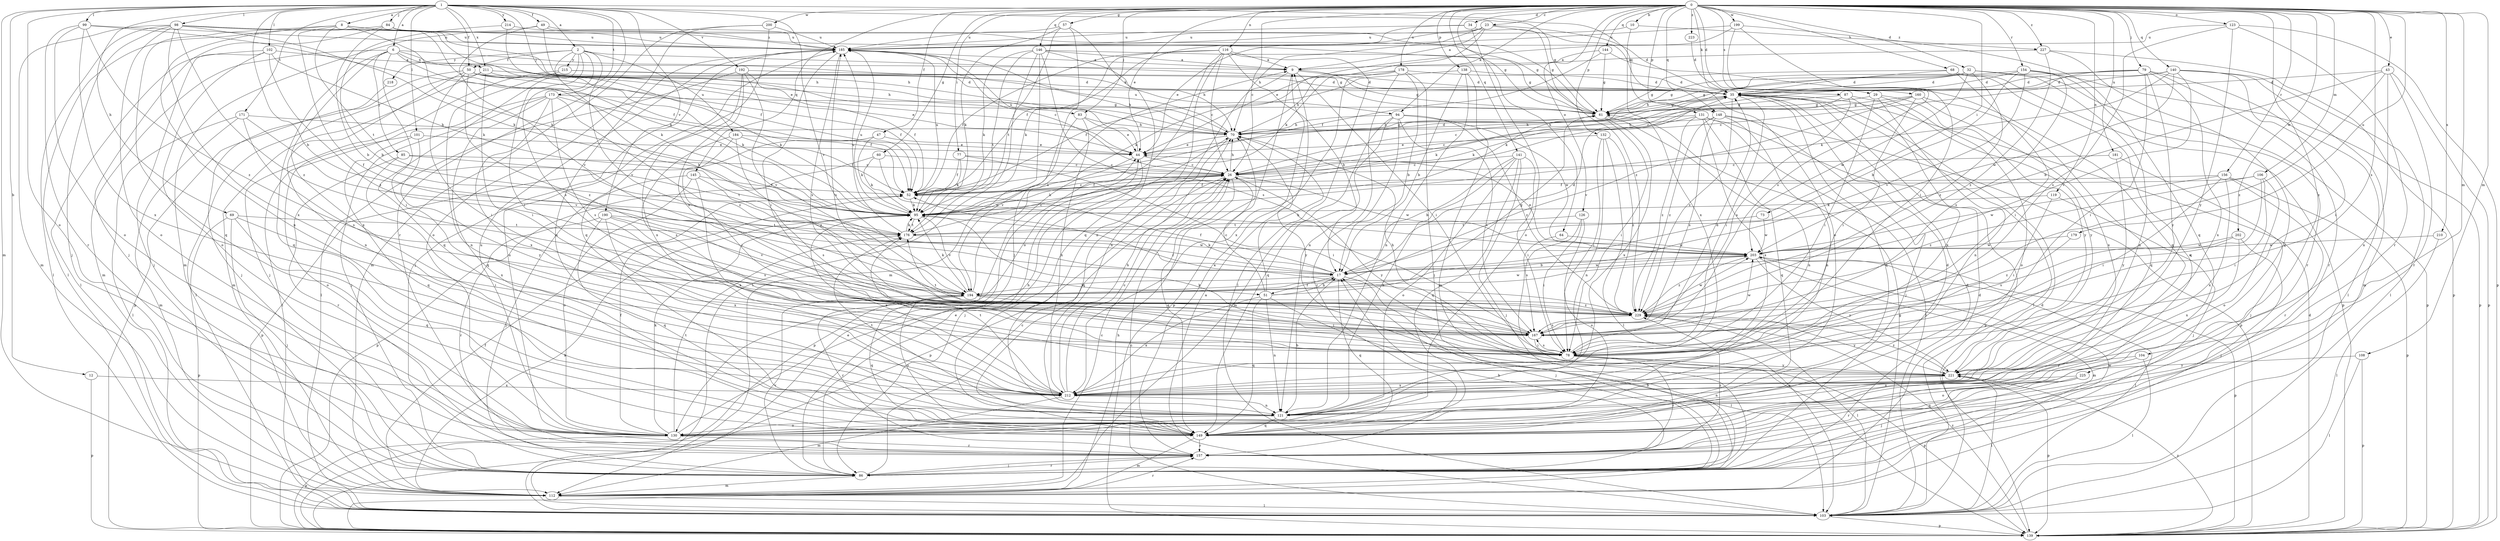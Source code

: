 strict digraph  {
0;
1;
2;
6;
8;
9;
10;
12;
17;
23;
26;
29;
32;
34;
35;
43;
44;
47;
49;
50;
51;
52;
57;
60;
61;
64;
68;
69;
70;
73;
77;
78;
79;
83;
84;
85;
86;
87;
94;
95;
98;
99;
101;
102;
103;
104;
106;
108;
112;
116;
119;
121;
123;
126;
130;
131;
132;
138;
139;
140;
141;
144;
145;
146;
148;
149;
154;
156;
157;
160;
167;
171;
173;
176;
178;
179;
181;
184;
185;
190;
192;
194;
199;
200;
202;
203;
210;
211;
212;
214;
215;
218;
221;
223;
225;
227;
229;
0 -> 10  [label=b];
0 -> 23  [label=c];
0 -> 26  [label=c];
0 -> 29  [label=d];
0 -> 32  [label=d];
0 -> 34  [label=d];
0 -> 43  [label=e];
0 -> 44  [label=e];
0 -> 47  [label=f];
0 -> 57  [label=g];
0 -> 60  [label=g];
0 -> 64  [label=h];
0 -> 68  [label=h];
0 -> 73  [label=i];
0 -> 77  [label=i];
0 -> 79  [label=j];
0 -> 83  [label=j];
0 -> 87  [label=k];
0 -> 94  [label=k];
0 -> 104  [label=m];
0 -> 106  [label=m];
0 -> 108  [label=m];
0 -> 116  [label=n];
0 -> 119  [label=n];
0 -> 123  [label=o];
0 -> 126  [label=o];
0 -> 131  [label=p];
0 -> 132  [label=p];
0 -> 138  [label=p];
0 -> 140  [label=q];
0 -> 141  [label=q];
0 -> 144  [label=q];
0 -> 145  [label=q];
0 -> 146  [label=q];
0 -> 148  [label=q];
0 -> 154  [label=r];
0 -> 156  [label=r];
0 -> 160  [label=s];
0 -> 167  [label=s];
0 -> 178  [label=u];
0 -> 179  [label=u];
0 -> 181  [label=u];
0 -> 199  [label=w];
0 -> 200  [label=w];
0 -> 202  [label=w];
0 -> 210  [label=x];
0 -> 223  [label=z];
0 -> 225  [label=z];
0 -> 227  [label=z];
1 -> 2  [label=a];
1 -> 6  [label=a];
1 -> 8  [label=a];
1 -> 12  [label=b];
1 -> 17  [label=b];
1 -> 49  [label=f];
1 -> 50  [label=f];
1 -> 61  [label=g];
1 -> 69  [label=h];
1 -> 83  [label=j];
1 -> 84  [label=j];
1 -> 98  [label=l];
1 -> 99  [label=l];
1 -> 101  [label=l];
1 -> 102  [label=l];
1 -> 112  [label=m];
1 -> 130  [label=o];
1 -> 148  [label=q];
1 -> 157  [label=r];
1 -> 171  [label=t];
1 -> 173  [label=t];
1 -> 190  [label=v];
1 -> 192  [label=v];
1 -> 194  [label=v];
1 -> 211  [label=x];
1 -> 214  [label=y];
2 -> 17  [label=b];
2 -> 50  [label=f];
2 -> 61  [label=g];
2 -> 78  [label=i];
2 -> 149  [label=q];
2 -> 167  [label=s];
2 -> 184  [label=u];
2 -> 194  [label=v];
2 -> 215  [label=y];
2 -> 218  [label=y];
6 -> 70  [label=h];
6 -> 78  [label=i];
6 -> 85  [label=j];
6 -> 94  [label=k];
6 -> 95  [label=k];
6 -> 112  [label=m];
6 -> 149  [label=q];
6 -> 211  [label=x];
6 -> 212  [label=x];
8 -> 51  [label=f];
8 -> 61  [label=g];
8 -> 95  [label=k];
8 -> 121  [label=n];
8 -> 149  [label=q];
8 -> 176  [label=t];
8 -> 185  [label=u];
9 -> 35  [label=d];
9 -> 61  [label=g];
9 -> 78  [label=i];
9 -> 121  [label=n];
9 -> 139  [label=p];
10 -> 185  [label=u];
10 -> 212  [label=x];
10 -> 227  [label=z];
12 -> 139  [label=p];
12 -> 212  [label=x];
17 -> 35  [label=d];
17 -> 51  [label=f];
17 -> 52  [label=f];
17 -> 86  [label=j];
17 -> 95  [label=k];
17 -> 149  [label=q];
17 -> 194  [label=v];
17 -> 203  [label=w];
23 -> 9  [label=a];
23 -> 35  [label=d];
23 -> 44  [label=e];
23 -> 70  [label=h];
23 -> 95  [label=k];
23 -> 130  [label=o];
23 -> 185  [label=u];
26 -> 52  [label=f];
26 -> 70  [label=h];
26 -> 95  [label=k];
26 -> 139  [label=p];
26 -> 149  [label=q];
26 -> 203  [label=w];
26 -> 221  [label=y];
29 -> 61  [label=g];
29 -> 78  [label=i];
29 -> 121  [label=n];
29 -> 130  [label=o];
29 -> 221  [label=y];
32 -> 35  [label=d];
32 -> 61  [label=g];
32 -> 95  [label=k];
32 -> 121  [label=n];
32 -> 139  [label=p];
32 -> 203  [label=w];
32 -> 229  [label=z];
34 -> 52  [label=f];
34 -> 130  [label=o];
34 -> 185  [label=u];
34 -> 229  [label=z];
35 -> 61  [label=g];
35 -> 78  [label=i];
35 -> 95  [label=k];
35 -> 103  [label=l];
35 -> 149  [label=q];
35 -> 229  [label=z];
43 -> 17  [label=b];
43 -> 35  [label=d];
43 -> 121  [label=n];
43 -> 139  [label=p];
43 -> 157  [label=r];
43 -> 229  [label=z];
44 -> 26  [label=c];
44 -> 35  [label=d];
44 -> 86  [label=j];
44 -> 139  [label=p];
44 -> 185  [label=u];
47 -> 44  [label=e];
47 -> 95  [label=k];
47 -> 139  [label=p];
49 -> 61  [label=g];
49 -> 70  [label=h];
49 -> 112  [label=m];
49 -> 185  [label=u];
49 -> 194  [label=v];
50 -> 35  [label=d];
50 -> 44  [label=e];
50 -> 52  [label=f];
50 -> 78  [label=i];
50 -> 95  [label=k];
50 -> 121  [label=n];
50 -> 139  [label=p];
50 -> 229  [label=z];
51 -> 17  [label=b];
51 -> 26  [label=c];
51 -> 61  [label=g];
51 -> 70  [label=h];
51 -> 103  [label=l];
51 -> 121  [label=n];
51 -> 149  [label=q];
51 -> 212  [label=x];
52 -> 26  [label=c];
52 -> 95  [label=k];
52 -> 185  [label=u];
57 -> 86  [label=j];
57 -> 95  [label=k];
57 -> 149  [label=q];
57 -> 176  [label=t];
57 -> 185  [label=u];
60 -> 26  [label=c];
60 -> 95  [label=k];
60 -> 139  [label=p];
60 -> 203  [label=w];
61 -> 70  [label=h];
61 -> 78  [label=i];
61 -> 149  [label=q];
61 -> 212  [label=x];
64 -> 139  [label=p];
64 -> 203  [label=w];
68 -> 35  [label=d];
68 -> 61  [label=g];
68 -> 78  [label=i];
68 -> 139  [label=p];
68 -> 149  [label=q];
69 -> 78  [label=i];
69 -> 86  [label=j];
69 -> 139  [label=p];
69 -> 149  [label=q];
69 -> 176  [label=t];
70 -> 44  [label=e];
70 -> 61  [label=g];
70 -> 149  [label=q];
70 -> 185  [label=u];
70 -> 221  [label=y];
73 -> 176  [label=t];
73 -> 203  [label=w];
77 -> 26  [label=c];
77 -> 52  [label=f];
77 -> 78  [label=i];
77 -> 95  [label=k];
78 -> 35  [label=d];
78 -> 70  [label=h];
78 -> 95  [label=k];
78 -> 139  [label=p];
78 -> 157  [label=r];
78 -> 167  [label=s];
78 -> 221  [label=y];
79 -> 26  [label=c];
79 -> 35  [label=d];
79 -> 70  [label=h];
79 -> 78  [label=i];
79 -> 103  [label=l];
79 -> 157  [label=r];
79 -> 212  [label=x];
79 -> 221  [label=y];
83 -> 44  [label=e];
83 -> 70  [label=h];
83 -> 194  [label=v];
83 -> 212  [label=x];
84 -> 17  [label=b];
84 -> 61  [label=g];
84 -> 86  [label=j];
84 -> 95  [label=k];
84 -> 103  [label=l];
84 -> 185  [label=u];
85 -> 26  [label=c];
85 -> 157  [label=r];
85 -> 176  [label=t];
85 -> 212  [label=x];
86 -> 17  [label=b];
86 -> 26  [label=c];
86 -> 35  [label=d];
86 -> 44  [label=e];
86 -> 112  [label=m];
86 -> 157  [label=r];
86 -> 194  [label=v];
86 -> 203  [label=w];
87 -> 61  [label=g];
87 -> 95  [label=k];
87 -> 167  [label=s];
87 -> 212  [label=x];
87 -> 221  [label=y];
94 -> 70  [label=h];
94 -> 112  [label=m];
94 -> 149  [label=q];
94 -> 157  [label=r];
94 -> 167  [label=s];
94 -> 203  [label=w];
94 -> 229  [label=z];
95 -> 176  [label=t];
95 -> 185  [label=u];
95 -> 194  [label=v];
95 -> 212  [label=x];
98 -> 52  [label=f];
98 -> 70  [label=h];
98 -> 86  [label=j];
98 -> 95  [label=k];
98 -> 103  [label=l];
98 -> 112  [label=m];
98 -> 130  [label=o];
98 -> 185  [label=u];
98 -> 212  [label=x];
98 -> 229  [label=z];
99 -> 52  [label=f];
99 -> 130  [label=o];
99 -> 157  [label=r];
99 -> 185  [label=u];
99 -> 212  [label=x];
99 -> 229  [label=z];
101 -> 44  [label=e];
101 -> 130  [label=o];
101 -> 149  [label=q];
101 -> 221  [label=y];
102 -> 9  [label=a];
102 -> 86  [label=j];
102 -> 95  [label=k];
102 -> 103  [label=l];
102 -> 130  [label=o];
102 -> 229  [label=z];
103 -> 9  [label=a];
103 -> 26  [label=c];
103 -> 35  [label=d];
103 -> 44  [label=e];
103 -> 61  [label=g];
103 -> 139  [label=p];
104 -> 103  [label=l];
104 -> 130  [label=o];
104 -> 221  [label=y];
106 -> 52  [label=f];
106 -> 78  [label=i];
106 -> 130  [label=o];
106 -> 167  [label=s];
106 -> 229  [label=z];
108 -> 103  [label=l];
108 -> 139  [label=p];
108 -> 221  [label=y];
112 -> 17  [label=b];
112 -> 26  [label=c];
112 -> 35  [label=d];
112 -> 52  [label=f];
112 -> 95  [label=k];
112 -> 103  [label=l];
112 -> 157  [label=r];
116 -> 9  [label=a];
116 -> 17  [label=b];
116 -> 26  [label=c];
116 -> 52  [label=f];
116 -> 95  [label=k];
116 -> 103  [label=l];
116 -> 121  [label=n];
116 -> 130  [label=o];
119 -> 78  [label=i];
119 -> 86  [label=j];
119 -> 95  [label=k];
121 -> 17  [label=b];
121 -> 130  [label=o];
121 -> 149  [label=q];
121 -> 176  [label=t];
123 -> 139  [label=p];
123 -> 157  [label=r];
123 -> 167  [label=s];
123 -> 185  [label=u];
123 -> 221  [label=y];
126 -> 78  [label=i];
126 -> 130  [label=o];
126 -> 167  [label=s];
126 -> 176  [label=t];
130 -> 52  [label=f];
130 -> 70  [label=h];
130 -> 95  [label=k];
130 -> 139  [label=p];
130 -> 157  [label=r];
130 -> 176  [label=t];
130 -> 185  [label=u];
131 -> 26  [label=c];
131 -> 70  [label=h];
131 -> 103  [label=l];
131 -> 121  [label=n];
131 -> 139  [label=p];
131 -> 212  [label=x];
131 -> 229  [label=z];
132 -> 44  [label=e];
132 -> 78  [label=i];
132 -> 103  [label=l];
132 -> 121  [label=n];
132 -> 229  [label=z];
138 -> 17  [label=b];
138 -> 35  [label=d];
138 -> 52  [label=f];
138 -> 112  [label=m];
138 -> 121  [label=n];
139 -> 35  [label=d];
139 -> 70  [label=h];
139 -> 221  [label=y];
139 -> 229  [label=z];
140 -> 26  [label=c];
140 -> 35  [label=d];
140 -> 78  [label=i];
140 -> 95  [label=k];
140 -> 103  [label=l];
140 -> 112  [label=m];
140 -> 194  [label=v];
140 -> 203  [label=w];
141 -> 17  [label=b];
141 -> 26  [label=c];
141 -> 78  [label=i];
141 -> 86  [label=j];
141 -> 121  [label=n];
141 -> 130  [label=o];
141 -> 149  [label=q];
144 -> 9  [label=a];
144 -> 52  [label=f];
144 -> 61  [label=g];
144 -> 149  [label=q];
145 -> 52  [label=f];
145 -> 86  [label=j];
145 -> 130  [label=o];
145 -> 167  [label=s];
145 -> 212  [label=x];
146 -> 9  [label=a];
146 -> 61  [label=g];
146 -> 70  [label=h];
146 -> 95  [label=k];
146 -> 103  [label=l];
146 -> 112  [label=m];
146 -> 167  [label=s];
146 -> 176  [label=t];
148 -> 70  [label=h];
148 -> 86  [label=j];
148 -> 121  [label=n];
148 -> 139  [label=p];
148 -> 167  [label=s];
148 -> 229  [label=z];
149 -> 35  [label=d];
149 -> 112  [label=m];
149 -> 157  [label=r];
149 -> 194  [label=v];
154 -> 17  [label=b];
154 -> 35  [label=d];
154 -> 61  [label=g];
154 -> 139  [label=p];
154 -> 157  [label=r];
154 -> 167  [label=s];
154 -> 194  [label=v];
156 -> 52  [label=f];
156 -> 78  [label=i];
156 -> 139  [label=p];
156 -> 157  [label=r];
156 -> 203  [label=w];
156 -> 212  [label=x];
157 -> 9  [label=a];
157 -> 86  [label=j];
157 -> 185  [label=u];
157 -> 229  [label=z];
160 -> 26  [label=c];
160 -> 61  [label=g];
160 -> 78  [label=i];
160 -> 149  [label=q];
160 -> 194  [label=v];
160 -> 212  [label=x];
167 -> 78  [label=i];
167 -> 176  [label=t];
167 -> 185  [label=u];
167 -> 203  [label=w];
171 -> 70  [label=h];
171 -> 103  [label=l];
171 -> 112  [label=m];
171 -> 167  [label=s];
171 -> 194  [label=v];
173 -> 52  [label=f];
173 -> 61  [label=g];
173 -> 86  [label=j];
173 -> 103  [label=l];
173 -> 149  [label=q];
173 -> 167  [label=s];
173 -> 212  [label=x];
173 -> 229  [label=z];
176 -> 26  [label=c];
176 -> 95  [label=k];
176 -> 185  [label=u];
176 -> 203  [label=w];
178 -> 17  [label=b];
178 -> 35  [label=d];
178 -> 70  [label=h];
178 -> 86  [label=j];
178 -> 95  [label=k];
178 -> 121  [label=n];
178 -> 212  [label=x];
179 -> 203  [label=w];
179 -> 229  [label=z];
181 -> 26  [label=c];
181 -> 86  [label=j];
181 -> 221  [label=y];
184 -> 44  [label=e];
184 -> 52  [label=f];
184 -> 78  [label=i];
184 -> 167  [label=s];
184 -> 229  [label=z];
185 -> 9  [label=a];
185 -> 26  [label=c];
185 -> 78  [label=i];
185 -> 86  [label=j];
185 -> 121  [label=n];
185 -> 167  [label=s];
190 -> 149  [label=q];
190 -> 157  [label=r];
190 -> 167  [label=s];
190 -> 176  [label=t];
190 -> 194  [label=v];
190 -> 212  [label=x];
192 -> 35  [label=d];
192 -> 52  [label=f];
192 -> 103  [label=l];
192 -> 167  [label=s];
192 -> 194  [label=v];
192 -> 212  [label=x];
194 -> 9  [label=a];
194 -> 78  [label=i];
194 -> 95  [label=k];
194 -> 149  [label=q];
194 -> 157  [label=r];
194 -> 203  [label=w];
194 -> 229  [label=z];
199 -> 44  [label=e];
199 -> 78  [label=i];
199 -> 149  [label=q];
199 -> 167  [label=s];
199 -> 185  [label=u];
200 -> 112  [label=m];
200 -> 130  [label=o];
200 -> 149  [label=q];
200 -> 185  [label=u];
202 -> 86  [label=j];
202 -> 167  [label=s];
202 -> 203  [label=w];
202 -> 212  [label=x];
203 -> 17  [label=b];
203 -> 44  [label=e];
203 -> 103  [label=l];
203 -> 112  [label=m];
203 -> 139  [label=p];
203 -> 221  [label=y];
203 -> 229  [label=z];
210 -> 103  [label=l];
210 -> 203  [label=w];
211 -> 35  [label=d];
211 -> 78  [label=i];
211 -> 95  [label=k];
211 -> 103  [label=l];
211 -> 112  [label=m];
212 -> 26  [label=c];
212 -> 70  [label=h];
212 -> 112  [label=m];
212 -> 121  [label=n];
212 -> 176  [label=t];
214 -> 17  [label=b];
214 -> 44  [label=e];
214 -> 185  [label=u];
215 -> 35  [label=d];
215 -> 70  [label=h];
215 -> 86  [label=j];
215 -> 121  [label=n];
218 -> 86  [label=j];
221 -> 103  [label=l];
221 -> 121  [label=n];
221 -> 139  [label=p];
221 -> 212  [label=x];
221 -> 229  [label=z];
223 -> 35  [label=d];
225 -> 86  [label=j];
225 -> 149  [label=q];
225 -> 157  [label=r];
225 -> 212  [label=x];
227 -> 9  [label=a];
227 -> 139  [label=p];
227 -> 149  [label=q];
227 -> 229  [label=z];
229 -> 52  [label=f];
229 -> 103  [label=l];
229 -> 167  [label=s];
229 -> 203  [label=w];
229 -> 221  [label=y];
}
